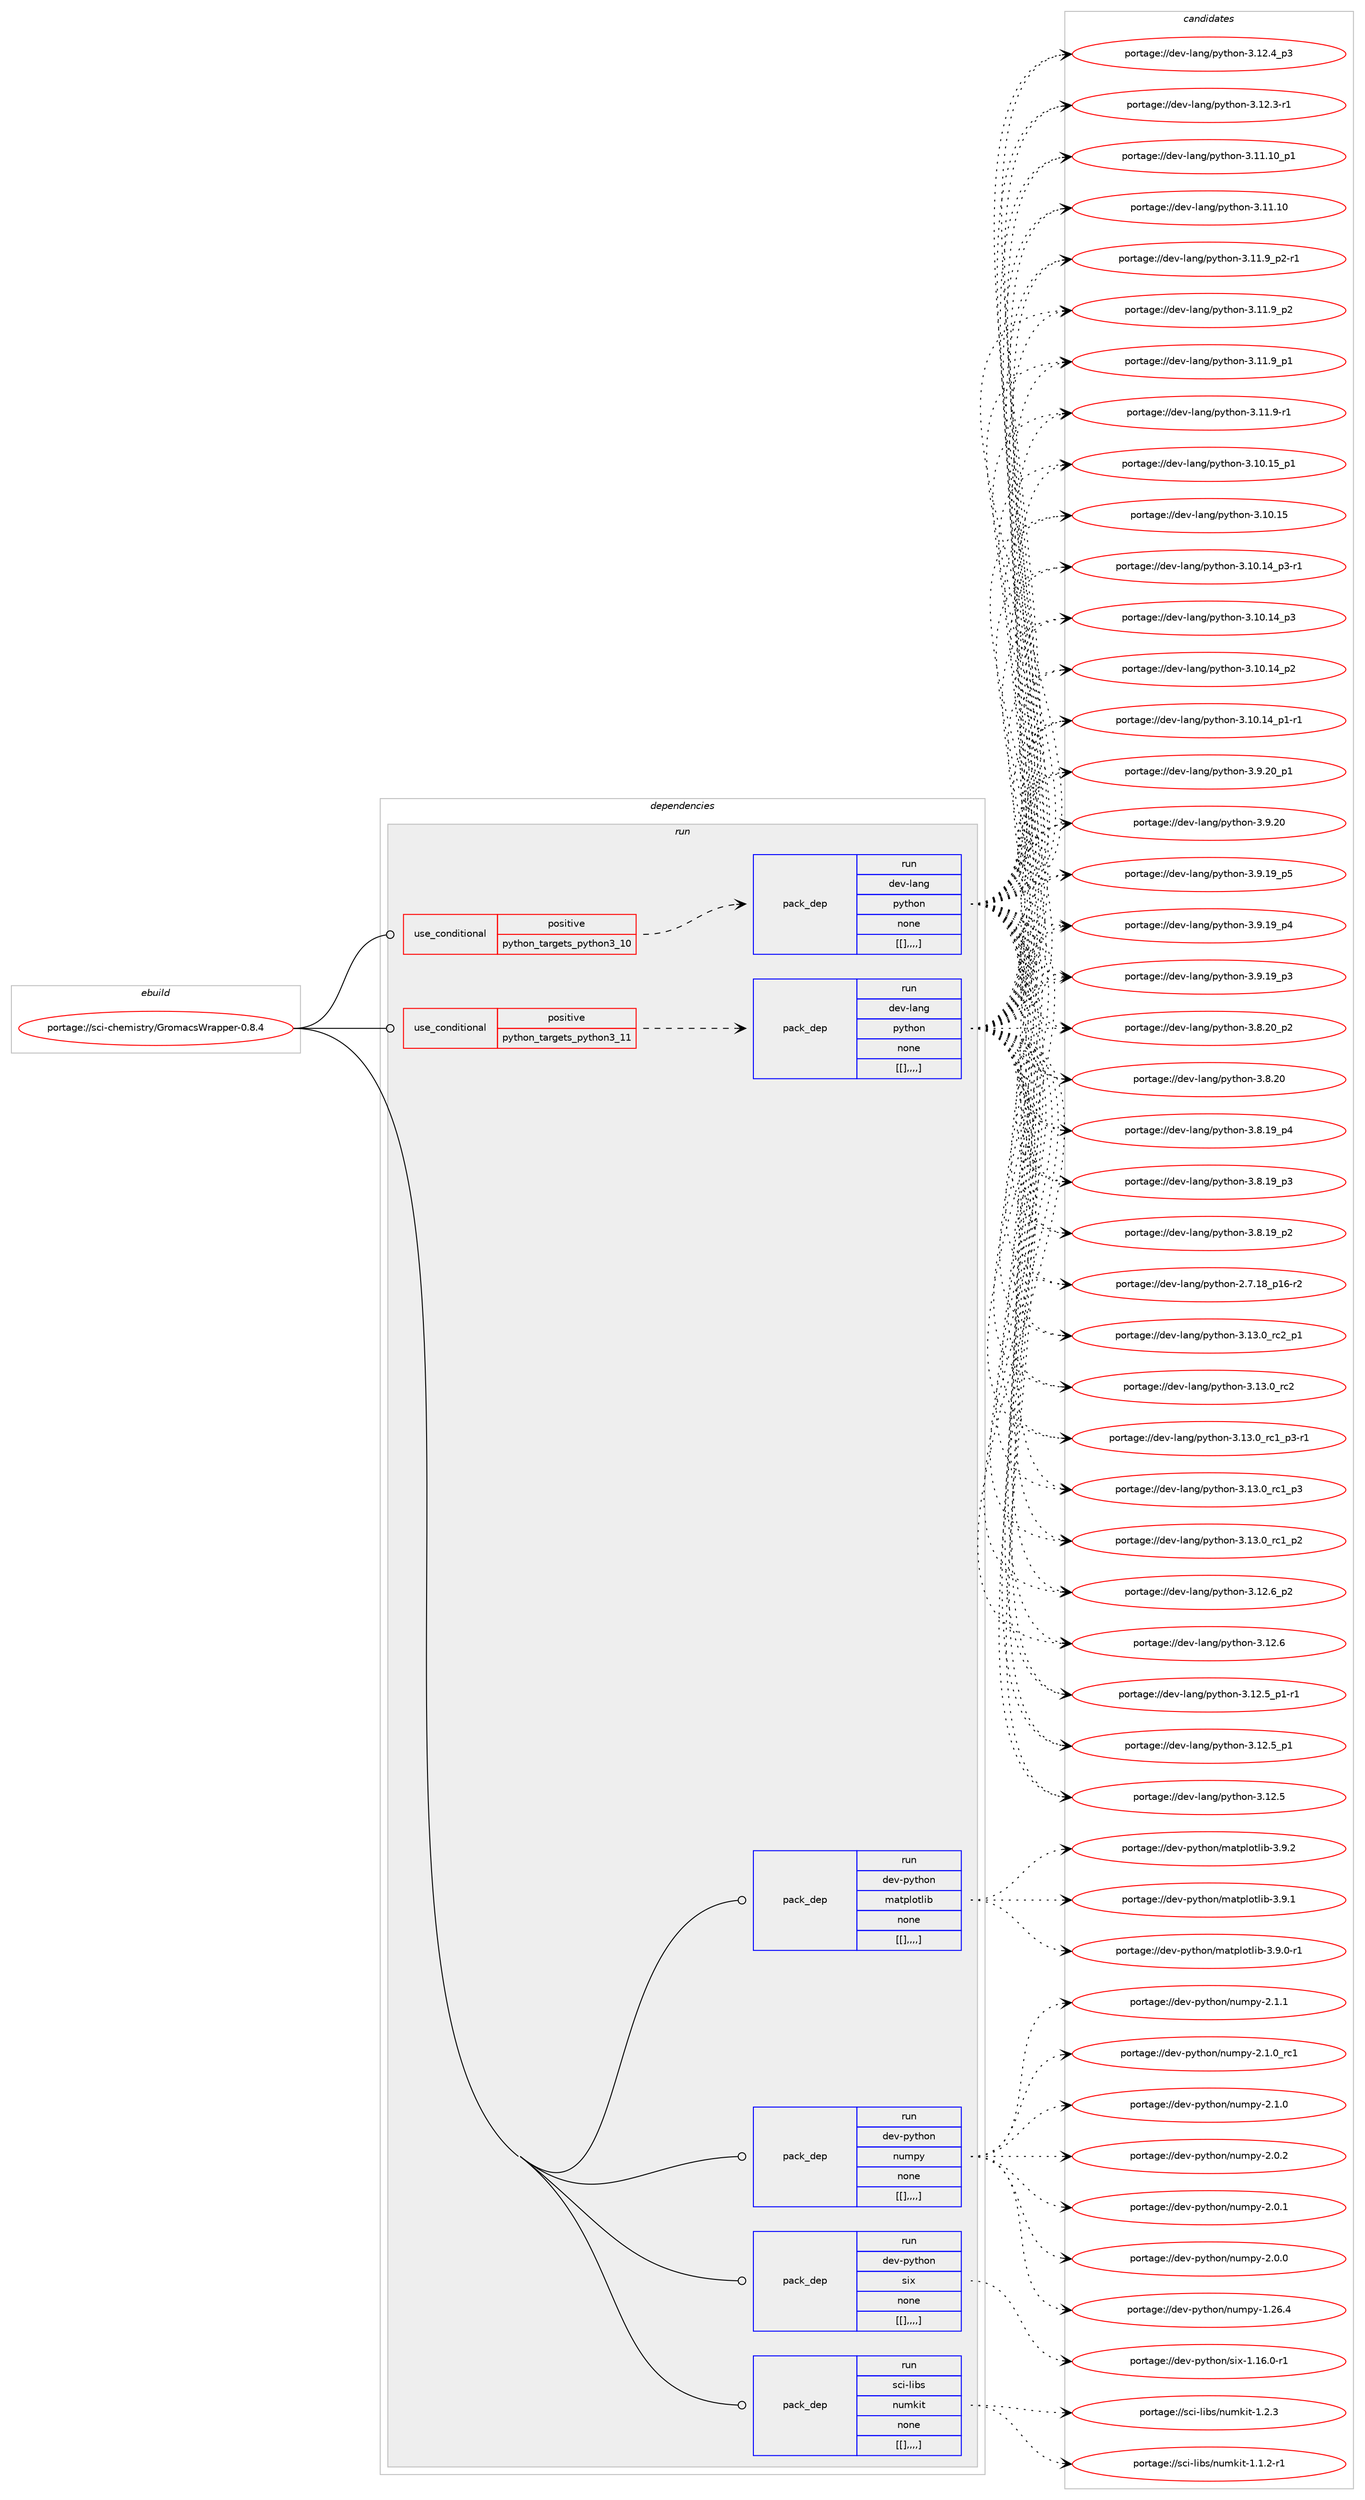 digraph prolog {

# *************
# Graph options
# *************

newrank=true;
concentrate=true;
compound=true;
graph [rankdir=LR,fontname=Helvetica,fontsize=10,ranksep=1.5];#, ranksep=2.5, nodesep=0.2];
edge  [arrowhead=vee];
node  [fontname=Helvetica,fontsize=10];

# **********
# The ebuild
# **********

subgraph cluster_leftcol {
color=gray;
label=<<i>ebuild</i>>;
id [label="portage://sci-chemistry/GromacsWrapper-0.8.4", color=red, width=4, href="../sci-chemistry/GromacsWrapper-0.8.4.svg"];
}

# ****************
# The dependencies
# ****************

subgraph cluster_midcol {
color=gray;
label=<<i>dependencies</i>>;
subgraph cluster_compile {
fillcolor="#eeeeee";
style=filled;
label=<<i>compile</i>>;
}
subgraph cluster_compileandrun {
fillcolor="#eeeeee";
style=filled;
label=<<i>compile and run</i>>;
}
subgraph cluster_run {
fillcolor="#eeeeee";
style=filled;
label=<<i>run</i>>;
subgraph cond107675 {
dependency403089 [label=<<TABLE BORDER="0" CELLBORDER="1" CELLSPACING="0" CELLPADDING="4"><TR><TD ROWSPAN="3" CELLPADDING="10">use_conditional</TD></TR><TR><TD>positive</TD></TR><TR><TD>python_targets_python3_10</TD></TR></TABLE>>, shape=none, color=red];
subgraph pack292568 {
dependency403090 [label=<<TABLE BORDER="0" CELLBORDER="1" CELLSPACING="0" CELLPADDING="4" WIDTH="220"><TR><TD ROWSPAN="6" CELLPADDING="30">pack_dep</TD></TR><TR><TD WIDTH="110">run</TD></TR><TR><TD>dev-lang</TD></TR><TR><TD>python</TD></TR><TR><TD>none</TD></TR><TR><TD>[[],,,,]</TD></TR></TABLE>>, shape=none, color=blue];
}
dependency403089:e -> dependency403090:w [weight=20,style="dashed",arrowhead="vee"];
}
id:e -> dependency403089:w [weight=20,style="solid",arrowhead="odot"];
subgraph cond107676 {
dependency403091 [label=<<TABLE BORDER="0" CELLBORDER="1" CELLSPACING="0" CELLPADDING="4"><TR><TD ROWSPAN="3" CELLPADDING="10">use_conditional</TD></TR><TR><TD>positive</TD></TR><TR><TD>python_targets_python3_11</TD></TR></TABLE>>, shape=none, color=red];
subgraph pack292569 {
dependency403092 [label=<<TABLE BORDER="0" CELLBORDER="1" CELLSPACING="0" CELLPADDING="4" WIDTH="220"><TR><TD ROWSPAN="6" CELLPADDING="30">pack_dep</TD></TR><TR><TD WIDTH="110">run</TD></TR><TR><TD>dev-lang</TD></TR><TR><TD>python</TD></TR><TR><TD>none</TD></TR><TR><TD>[[],,,,]</TD></TR></TABLE>>, shape=none, color=blue];
}
dependency403091:e -> dependency403092:w [weight=20,style="dashed",arrowhead="vee"];
}
id:e -> dependency403091:w [weight=20,style="solid",arrowhead="odot"];
subgraph pack292570 {
dependency403093 [label=<<TABLE BORDER="0" CELLBORDER="1" CELLSPACING="0" CELLPADDING="4" WIDTH="220"><TR><TD ROWSPAN="6" CELLPADDING="30">pack_dep</TD></TR><TR><TD WIDTH="110">run</TD></TR><TR><TD>dev-python</TD></TR><TR><TD>matplotlib</TD></TR><TR><TD>none</TD></TR><TR><TD>[[],,,,]</TD></TR></TABLE>>, shape=none, color=blue];
}
id:e -> dependency403093:w [weight=20,style="solid",arrowhead="odot"];
subgraph pack292571 {
dependency403094 [label=<<TABLE BORDER="0" CELLBORDER="1" CELLSPACING="0" CELLPADDING="4" WIDTH="220"><TR><TD ROWSPAN="6" CELLPADDING="30">pack_dep</TD></TR><TR><TD WIDTH="110">run</TD></TR><TR><TD>dev-python</TD></TR><TR><TD>numpy</TD></TR><TR><TD>none</TD></TR><TR><TD>[[],,,,]</TD></TR></TABLE>>, shape=none, color=blue];
}
id:e -> dependency403094:w [weight=20,style="solid",arrowhead="odot"];
subgraph pack292572 {
dependency403095 [label=<<TABLE BORDER="0" CELLBORDER="1" CELLSPACING="0" CELLPADDING="4" WIDTH="220"><TR><TD ROWSPAN="6" CELLPADDING="30">pack_dep</TD></TR><TR><TD WIDTH="110">run</TD></TR><TR><TD>dev-python</TD></TR><TR><TD>six</TD></TR><TR><TD>none</TD></TR><TR><TD>[[],,,,]</TD></TR></TABLE>>, shape=none, color=blue];
}
id:e -> dependency403095:w [weight=20,style="solid",arrowhead="odot"];
subgraph pack292573 {
dependency403096 [label=<<TABLE BORDER="0" CELLBORDER="1" CELLSPACING="0" CELLPADDING="4" WIDTH="220"><TR><TD ROWSPAN="6" CELLPADDING="30">pack_dep</TD></TR><TR><TD WIDTH="110">run</TD></TR><TR><TD>sci-libs</TD></TR><TR><TD>numkit</TD></TR><TR><TD>none</TD></TR><TR><TD>[[],,,,]</TD></TR></TABLE>>, shape=none, color=blue];
}
id:e -> dependency403096:w [weight=20,style="solid",arrowhead="odot"];
}
}

# **************
# The candidates
# **************

subgraph cluster_choices {
rank=same;
color=gray;
label=<<i>candidates</i>>;

subgraph choice292568 {
color=black;
nodesep=1;
choice100101118451089711010347112121116104111110455146495146489511499509511249 [label="portage://dev-lang/python-3.13.0_rc2_p1", color=red, width=4,href="../dev-lang/python-3.13.0_rc2_p1.svg"];
choice10010111845108971101034711212111610411111045514649514648951149950 [label="portage://dev-lang/python-3.13.0_rc2", color=red, width=4,href="../dev-lang/python-3.13.0_rc2.svg"];
choice1001011184510897110103471121211161041111104551464951464895114994995112514511449 [label="portage://dev-lang/python-3.13.0_rc1_p3-r1", color=red, width=4,href="../dev-lang/python-3.13.0_rc1_p3-r1.svg"];
choice100101118451089711010347112121116104111110455146495146489511499499511251 [label="portage://dev-lang/python-3.13.0_rc1_p3", color=red, width=4,href="../dev-lang/python-3.13.0_rc1_p3.svg"];
choice100101118451089711010347112121116104111110455146495146489511499499511250 [label="portage://dev-lang/python-3.13.0_rc1_p2", color=red, width=4,href="../dev-lang/python-3.13.0_rc1_p2.svg"];
choice100101118451089711010347112121116104111110455146495046549511250 [label="portage://dev-lang/python-3.12.6_p2", color=red, width=4,href="../dev-lang/python-3.12.6_p2.svg"];
choice10010111845108971101034711212111610411111045514649504654 [label="portage://dev-lang/python-3.12.6", color=red, width=4,href="../dev-lang/python-3.12.6.svg"];
choice1001011184510897110103471121211161041111104551464950465395112494511449 [label="portage://dev-lang/python-3.12.5_p1-r1", color=red, width=4,href="../dev-lang/python-3.12.5_p1-r1.svg"];
choice100101118451089711010347112121116104111110455146495046539511249 [label="portage://dev-lang/python-3.12.5_p1", color=red, width=4,href="../dev-lang/python-3.12.5_p1.svg"];
choice10010111845108971101034711212111610411111045514649504653 [label="portage://dev-lang/python-3.12.5", color=red, width=4,href="../dev-lang/python-3.12.5.svg"];
choice100101118451089711010347112121116104111110455146495046529511251 [label="portage://dev-lang/python-3.12.4_p3", color=red, width=4,href="../dev-lang/python-3.12.4_p3.svg"];
choice100101118451089711010347112121116104111110455146495046514511449 [label="portage://dev-lang/python-3.12.3-r1", color=red, width=4,href="../dev-lang/python-3.12.3-r1.svg"];
choice10010111845108971101034711212111610411111045514649494649489511249 [label="portage://dev-lang/python-3.11.10_p1", color=red, width=4,href="../dev-lang/python-3.11.10_p1.svg"];
choice1001011184510897110103471121211161041111104551464949464948 [label="portage://dev-lang/python-3.11.10", color=red, width=4,href="../dev-lang/python-3.11.10.svg"];
choice1001011184510897110103471121211161041111104551464949465795112504511449 [label="portage://dev-lang/python-3.11.9_p2-r1", color=red, width=4,href="../dev-lang/python-3.11.9_p2-r1.svg"];
choice100101118451089711010347112121116104111110455146494946579511250 [label="portage://dev-lang/python-3.11.9_p2", color=red, width=4,href="../dev-lang/python-3.11.9_p2.svg"];
choice100101118451089711010347112121116104111110455146494946579511249 [label="portage://dev-lang/python-3.11.9_p1", color=red, width=4,href="../dev-lang/python-3.11.9_p1.svg"];
choice100101118451089711010347112121116104111110455146494946574511449 [label="portage://dev-lang/python-3.11.9-r1", color=red, width=4,href="../dev-lang/python-3.11.9-r1.svg"];
choice10010111845108971101034711212111610411111045514649484649539511249 [label="portage://dev-lang/python-3.10.15_p1", color=red, width=4,href="../dev-lang/python-3.10.15_p1.svg"];
choice1001011184510897110103471121211161041111104551464948464953 [label="portage://dev-lang/python-3.10.15", color=red, width=4,href="../dev-lang/python-3.10.15.svg"];
choice100101118451089711010347112121116104111110455146494846495295112514511449 [label="portage://dev-lang/python-3.10.14_p3-r1", color=red, width=4,href="../dev-lang/python-3.10.14_p3-r1.svg"];
choice10010111845108971101034711212111610411111045514649484649529511251 [label="portage://dev-lang/python-3.10.14_p3", color=red, width=4,href="../dev-lang/python-3.10.14_p3.svg"];
choice10010111845108971101034711212111610411111045514649484649529511250 [label="portage://dev-lang/python-3.10.14_p2", color=red, width=4,href="../dev-lang/python-3.10.14_p2.svg"];
choice100101118451089711010347112121116104111110455146494846495295112494511449 [label="portage://dev-lang/python-3.10.14_p1-r1", color=red, width=4,href="../dev-lang/python-3.10.14_p1-r1.svg"];
choice100101118451089711010347112121116104111110455146574650489511249 [label="portage://dev-lang/python-3.9.20_p1", color=red, width=4,href="../dev-lang/python-3.9.20_p1.svg"];
choice10010111845108971101034711212111610411111045514657465048 [label="portage://dev-lang/python-3.9.20", color=red, width=4,href="../dev-lang/python-3.9.20.svg"];
choice100101118451089711010347112121116104111110455146574649579511253 [label="portage://dev-lang/python-3.9.19_p5", color=red, width=4,href="../dev-lang/python-3.9.19_p5.svg"];
choice100101118451089711010347112121116104111110455146574649579511252 [label="portage://dev-lang/python-3.9.19_p4", color=red, width=4,href="../dev-lang/python-3.9.19_p4.svg"];
choice100101118451089711010347112121116104111110455146574649579511251 [label="portage://dev-lang/python-3.9.19_p3", color=red, width=4,href="../dev-lang/python-3.9.19_p3.svg"];
choice100101118451089711010347112121116104111110455146564650489511250 [label="portage://dev-lang/python-3.8.20_p2", color=red, width=4,href="../dev-lang/python-3.8.20_p2.svg"];
choice10010111845108971101034711212111610411111045514656465048 [label="portage://dev-lang/python-3.8.20", color=red, width=4,href="../dev-lang/python-3.8.20.svg"];
choice100101118451089711010347112121116104111110455146564649579511252 [label="portage://dev-lang/python-3.8.19_p4", color=red, width=4,href="../dev-lang/python-3.8.19_p4.svg"];
choice100101118451089711010347112121116104111110455146564649579511251 [label="portage://dev-lang/python-3.8.19_p3", color=red, width=4,href="../dev-lang/python-3.8.19_p3.svg"];
choice100101118451089711010347112121116104111110455146564649579511250 [label="portage://dev-lang/python-3.8.19_p2", color=red, width=4,href="../dev-lang/python-3.8.19_p2.svg"];
choice100101118451089711010347112121116104111110455046554649569511249544511450 [label="portage://dev-lang/python-2.7.18_p16-r2", color=red, width=4,href="../dev-lang/python-2.7.18_p16-r2.svg"];
dependency403090:e -> choice100101118451089711010347112121116104111110455146495146489511499509511249:w [style=dotted,weight="100"];
dependency403090:e -> choice10010111845108971101034711212111610411111045514649514648951149950:w [style=dotted,weight="100"];
dependency403090:e -> choice1001011184510897110103471121211161041111104551464951464895114994995112514511449:w [style=dotted,weight="100"];
dependency403090:e -> choice100101118451089711010347112121116104111110455146495146489511499499511251:w [style=dotted,weight="100"];
dependency403090:e -> choice100101118451089711010347112121116104111110455146495146489511499499511250:w [style=dotted,weight="100"];
dependency403090:e -> choice100101118451089711010347112121116104111110455146495046549511250:w [style=dotted,weight="100"];
dependency403090:e -> choice10010111845108971101034711212111610411111045514649504654:w [style=dotted,weight="100"];
dependency403090:e -> choice1001011184510897110103471121211161041111104551464950465395112494511449:w [style=dotted,weight="100"];
dependency403090:e -> choice100101118451089711010347112121116104111110455146495046539511249:w [style=dotted,weight="100"];
dependency403090:e -> choice10010111845108971101034711212111610411111045514649504653:w [style=dotted,weight="100"];
dependency403090:e -> choice100101118451089711010347112121116104111110455146495046529511251:w [style=dotted,weight="100"];
dependency403090:e -> choice100101118451089711010347112121116104111110455146495046514511449:w [style=dotted,weight="100"];
dependency403090:e -> choice10010111845108971101034711212111610411111045514649494649489511249:w [style=dotted,weight="100"];
dependency403090:e -> choice1001011184510897110103471121211161041111104551464949464948:w [style=dotted,weight="100"];
dependency403090:e -> choice1001011184510897110103471121211161041111104551464949465795112504511449:w [style=dotted,weight="100"];
dependency403090:e -> choice100101118451089711010347112121116104111110455146494946579511250:w [style=dotted,weight="100"];
dependency403090:e -> choice100101118451089711010347112121116104111110455146494946579511249:w [style=dotted,weight="100"];
dependency403090:e -> choice100101118451089711010347112121116104111110455146494946574511449:w [style=dotted,weight="100"];
dependency403090:e -> choice10010111845108971101034711212111610411111045514649484649539511249:w [style=dotted,weight="100"];
dependency403090:e -> choice1001011184510897110103471121211161041111104551464948464953:w [style=dotted,weight="100"];
dependency403090:e -> choice100101118451089711010347112121116104111110455146494846495295112514511449:w [style=dotted,weight="100"];
dependency403090:e -> choice10010111845108971101034711212111610411111045514649484649529511251:w [style=dotted,weight="100"];
dependency403090:e -> choice10010111845108971101034711212111610411111045514649484649529511250:w [style=dotted,weight="100"];
dependency403090:e -> choice100101118451089711010347112121116104111110455146494846495295112494511449:w [style=dotted,weight="100"];
dependency403090:e -> choice100101118451089711010347112121116104111110455146574650489511249:w [style=dotted,weight="100"];
dependency403090:e -> choice10010111845108971101034711212111610411111045514657465048:w [style=dotted,weight="100"];
dependency403090:e -> choice100101118451089711010347112121116104111110455146574649579511253:w [style=dotted,weight="100"];
dependency403090:e -> choice100101118451089711010347112121116104111110455146574649579511252:w [style=dotted,weight="100"];
dependency403090:e -> choice100101118451089711010347112121116104111110455146574649579511251:w [style=dotted,weight="100"];
dependency403090:e -> choice100101118451089711010347112121116104111110455146564650489511250:w [style=dotted,weight="100"];
dependency403090:e -> choice10010111845108971101034711212111610411111045514656465048:w [style=dotted,weight="100"];
dependency403090:e -> choice100101118451089711010347112121116104111110455146564649579511252:w [style=dotted,weight="100"];
dependency403090:e -> choice100101118451089711010347112121116104111110455146564649579511251:w [style=dotted,weight="100"];
dependency403090:e -> choice100101118451089711010347112121116104111110455146564649579511250:w [style=dotted,weight="100"];
dependency403090:e -> choice100101118451089711010347112121116104111110455046554649569511249544511450:w [style=dotted,weight="100"];
}
subgraph choice292569 {
color=black;
nodesep=1;
choice100101118451089711010347112121116104111110455146495146489511499509511249 [label="portage://dev-lang/python-3.13.0_rc2_p1", color=red, width=4,href="../dev-lang/python-3.13.0_rc2_p1.svg"];
choice10010111845108971101034711212111610411111045514649514648951149950 [label="portage://dev-lang/python-3.13.0_rc2", color=red, width=4,href="../dev-lang/python-3.13.0_rc2.svg"];
choice1001011184510897110103471121211161041111104551464951464895114994995112514511449 [label="portage://dev-lang/python-3.13.0_rc1_p3-r1", color=red, width=4,href="../dev-lang/python-3.13.0_rc1_p3-r1.svg"];
choice100101118451089711010347112121116104111110455146495146489511499499511251 [label="portage://dev-lang/python-3.13.0_rc1_p3", color=red, width=4,href="../dev-lang/python-3.13.0_rc1_p3.svg"];
choice100101118451089711010347112121116104111110455146495146489511499499511250 [label="portage://dev-lang/python-3.13.0_rc1_p2", color=red, width=4,href="../dev-lang/python-3.13.0_rc1_p2.svg"];
choice100101118451089711010347112121116104111110455146495046549511250 [label="portage://dev-lang/python-3.12.6_p2", color=red, width=4,href="../dev-lang/python-3.12.6_p2.svg"];
choice10010111845108971101034711212111610411111045514649504654 [label="portage://dev-lang/python-3.12.6", color=red, width=4,href="../dev-lang/python-3.12.6.svg"];
choice1001011184510897110103471121211161041111104551464950465395112494511449 [label="portage://dev-lang/python-3.12.5_p1-r1", color=red, width=4,href="../dev-lang/python-3.12.5_p1-r1.svg"];
choice100101118451089711010347112121116104111110455146495046539511249 [label="portage://dev-lang/python-3.12.5_p1", color=red, width=4,href="../dev-lang/python-3.12.5_p1.svg"];
choice10010111845108971101034711212111610411111045514649504653 [label="portage://dev-lang/python-3.12.5", color=red, width=4,href="../dev-lang/python-3.12.5.svg"];
choice100101118451089711010347112121116104111110455146495046529511251 [label="portage://dev-lang/python-3.12.4_p3", color=red, width=4,href="../dev-lang/python-3.12.4_p3.svg"];
choice100101118451089711010347112121116104111110455146495046514511449 [label="portage://dev-lang/python-3.12.3-r1", color=red, width=4,href="../dev-lang/python-3.12.3-r1.svg"];
choice10010111845108971101034711212111610411111045514649494649489511249 [label="portage://dev-lang/python-3.11.10_p1", color=red, width=4,href="../dev-lang/python-3.11.10_p1.svg"];
choice1001011184510897110103471121211161041111104551464949464948 [label="portage://dev-lang/python-3.11.10", color=red, width=4,href="../dev-lang/python-3.11.10.svg"];
choice1001011184510897110103471121211161041111104551464949465795112504511449 [label="portage://dev-lang/python-3.11.9_p2-r1", color=red, width=4,href="../dev-lang/python-3.11.9_p2-r1.svg"];
choice100101118451089711010347112121116104111110455146494946579511250 [label="portage://dev-lang/python-3.11.9_p2", color=red, width=4,href="../dev-lang/python-3.11.9_p2.svg"];
choice100101118451089711010347112121116104111110455146494946579511249 [label="portage://dev-lang/python-3.11.9_p1", color=red, width=4,href="../dev-lang/python-3.11.9_p1.svg"];
choice100101118451089711010347112121116104111110455146494946574511449 [label="portage://dev-lang/python-3.11.9-r1", color=red, width=4,href="../dev-lang/python-3.11.9-r1.svg"];
choice10010111845108971101034711212111610411111045514649484649539511249 [label="portage://dev-lang/python-3.10.15_p1", color=red, width=4,href="../dev-lang/python-3.10.15_p1.svg"];
choice1001011184510897110103471121211161041111104551464948464953 [label="portage://dev-lang/python-3.10.15", color=red, width=4,href="../dev-lang/python-3.10.15.svg"];
choice100101118451089711010347112121116104111110455146494846495295112514511449 [label="portage://dev-lang/python-3.10.14_p3-r1", color=red, width=4,href="../dev-lang/python-3.10.14_p3-r1.svg"];
choice10010111845108971101034711212111610411111045514649484649529511251 [label="portage://dev-lang/python-3.10.14_p3", color=red, width=4,href="../dev-lang/python-3.10.14_p3.svg"];
choice10010111845108971101034711212111610411111045514649484649529511250 [label="portage://dev-lang/python-3.10.14_p2", color=red, width=4,href="../dev-lang/python-3.10.14_p2.svg"];
choice100101118451089711010347112121116104111110455146494846495295112494511449 [label="portage://dev-lang/python-3.10.14_p1-r1", color=red, width=4,href="../dev-lang/python-3.10.14_p1-r1.svg"];
choice100101118451089711010347112121116104111110455146574650489511249 [label="portage://dev-lang/python-3.9.20_p1", color=red, width=4,href="../dev-lang/python-3.9.20_p1.svg"];
choice10010111845108971101034711212111610411111045514657465048 [label="portage://dev-lang/python-3.9.20", color=red, width=4,href="../dev-lang/python-3.9.20.svg"];
choice100101118451089711010347112121116104111110455146574649579511253 [label="portage://dev-lang/python-3.9.19_p5", color=red, width=4,href="../dev-lang/python-3.9.19_p5.svg"];
choice100101118451089711010347112121116104111110455146574649579511252 [label="portage://dev-lang/python-3.9.19_p4", color=red, width=4,href="../dev-lang/python-3.9.19_p4.svg"];
choice100101118451089711010347112121116104111110455146574649579511251 [label="portage://dev-lang/python-3.9.19_p3", color=red, width=4,href="../dev-lang/python-3.9.19_p3.svg"];
choice100101118451089711010347112121116104111110455146564650489511250 [label="portage://dev-lang/python-3.8.20_p2", color=red, width=4,href="../dev-lang/python-3.8.20_p2.svg"];
choice10010111845108971101034711212111610411111045514656465048 [label="portage://dev-lang/python-3.8.20", color=red, width=4,href="../dev-lang/python-3.8.20.svg"];
choice100101118451089711010347112121116104111110455146564649579511252 [label="portage://dev-lang/python-3.8.19_p4", color=red, width=4,href="../dev-lang/python-3.8.19_p4.svg"];
choice100101118451089711010347112121116104111110455146564649579511251 [label="portage://dev-lang/python-3.8.19_p3", color=red, width=4,href="../dev-lang/python-3.8.19_p3.svg"];
choice100101118451089711010347112121116104111110455146564649579511250 [label="portage://dev-lang/python-3.8.19_p2", color=red, width=4,href="../dev-lang/python-3.8.19_p2.svg"];
choice100101118451089711010347112121116104111110455046554649569511249544511450 [label="portage://dev-lang/python-2.7.18_p16-r2", color=red, width=4,href="../dev-lang/python-2.7.18_p16-r2.svg"];
dependency403092:e -> choice100101118451089711010347112121116104111110455146495146489511499509511249:w [style=dotted,weight="100"];
dependency403092:e -> choice10010111845108971101034711212111610411111045514649514648951149950:w [style=dotted,weight="100"];
dependency403092:e -> choice1001011184510897110103471121211161041111104551464951464895114994995112514511449:w [style=dotted,weight="100"];
dependency403092:e -> choice100101118451089711010347112121116104111110455146495146489511499499511251:w [style=dotted,weight="100"];
dependency403092:e -> choice100101118451089711010347112121116104111110455146495146489511499499511250:w [style=dotted,weight="100"];
dependency403092:e -> choice100101118451089711010347112121116104111110455146495046549511250:w [style=dotted,weight="100"];
dependency403092:e -> choice10010111845108971101034711212111610411111045514649504654:w [style=dotted,weight="100"];
dependency403092:e -> choice1001011184510897110103471121211161041111104551464950465395112494511449:w [style=dotted,weight="100"];
dependency403092:e -> choice100101118451089711010347112121116104111110455146495046539511249:w [style=dotted,weight="100"];
dependency403092:e -> choice10010111845108971101034711212111610411111045514649504653:w [style=dotted,weight="100"];
dependency403092:e -> choice100101118451089711010347112121116104111110455146495046529511251:w [style=dotted,weight="100"];
dependency403092:e -> choice100101118451089711010347112121116104111110455146495046514511449:w [style=dotted,weight="100"];
dependency403092:e -> choice10010111845108971101034711212111610411111045514649494649489511249:w [style=dotted,weight="100"];
dependency403092:e -> choice1001011184510897110103471121211161041111104551464949464948:w [style=dotted,weight="100"];
dependency403092:e -> choice1001011184510897110103471121211161041111104551464949465795112504511449:w [style=dotted,weight="100"];
dependency403092:e -> choice100101118451089711010347112121116104111110455146494946579511250:w [style=dotted,weight="100"];
dependency403092:e -> choice100101118451089711010347112121116104111110455146494946579511249:w [style=dotted,weight="100"];
dependency403092:e -> choice100101118451089711010347112121116104111110455146494946574511449:w [style=dotted,weight="100"];
dependency403092:e -> choice10010111845108971101034711212111610411111045514649484649539511249:w [style=dotted,weight="100"];
dependency403092:e -> choice1001011184510897110103471121211161041111104551464948464953:w [style=dotted,weight="100"];
dependency403092:e -> choice100101118451089711010347112121116104111110455146494846495295112514511449:w [style=dotted,weight="100"];
dependency403092:e -> choice10010111845108971101034711212111610411111045514649484649529511251:w [style=dotted,weight="100"];
dependency403092:e -> choice10010111845108971101034711212111610411111045514649484649529511250:w [style=dotted,weight="100"];
dependency403092:e -> choice100101118451089711010347112121116104111110455146494846495295112494511449:w [style=dotted,weight="100"];
dependency403092:e -> choice100101118451089711010347112121116104111110455146574650489511249:w [style=dotted,weight="100"];
dependency403092:e -> choice10010111845108971101034711212111610411111045514657465048:w [style=dotted,weight="100"];
dependency403092:e -> choice100101118451089711010347112121116104111110455146574649579511253:w [style=dotted,weight="100"];
dependency403092:e -> choice100101118451089711010347112121116104111110455146574649579511252:w [style=dotted,weight="100"];
dependency403092:e -> choice100101118451089711010347112121116104111110455146574649579511251:w [style=dotted,weight="100"];
dependency403092:e -> choice100101118451089711010347112121116104111110455146564650489511250:w [style=dotted,weight="100"];
dependency403092:e -> choice10010111845108971101034711212111610411111045514656465048:w [style=dotted,weight="100"];
dependency403092:e -> choice100101118451089711010347112121116104111110455146564649579511252:w [style=dotted,weight="100"];
dependency403092:e -> choice100101118451089711010347112121116104111110455146564649579511251:w [style=dotted,weight="100"];
dependency403092:e -> choice100101118451089711010347112121116104111110455146564649579511250:w [style=dotted,weight="100"];
dependency403092:e -> choice100101118451089711010347112121116104111110455046554649569511249544511450:w [style=dotted,weight="100"];
}
subgraph choice292570 {
color=black;
nodesep=1;
choice10010111845112121116104111110471099711611210811111610810598455146574650 [label="portage://dev-python/matplotlib-3.9.2", color=red, width=4,href="../dev-python/matplotlib-3.9.2.svg"];
choice10010111845112121116104111110471099711611210811111610810598455146574649 [label="portage://dev-python/matplotlib-3.9.1", color=red, width=4,href="../dev-python/matplotlib-3.9.1.svg"];
choice100101118451121211161041111104710997116112108111116108105984551465746484511449 [label="portage://dev-python/matplotlib-3.9.0-r1", color=red, width=4,href="../dev-python/matplotlib-3.9.0-r1.svg"];
dependency403093:e -> choice10010111845112121116104111110471099711611210811111610810598455146574650:w [style=dotted,weight="100"];
dependency403093:e -> choice10010111845112121116104111110471099711611210811111610810598455146574649:w [style=dotted,weight="100"];
dependency403093:e -> choice100101118451121211161041111104710997116112108111116108105984551465746484511449:w [style=dotted,weight="100"];
}
subgraph choice292571 {
color=black;
nodesep=1;
choice1001011184511212111610411111047110117109112121455046494649 [label="portage://dev-python/numpy-2.1.1", color=red, width=4,href="../dev-python/numpy-2.1.1.svg"];
choice1001011184511212111610411111047110117109112121455046494648951149949 [label="portage://dev-python/numpy-2.1.0_rc1", color=red, width=4,href="../dev-python/numpy-2.1.0_rc1.svg"];
choice1001011184511212111610411111047110117109112121455046494648 [label="portage://dev-python/numpy-2.1.0", color=red, width=4,href="../dev-python/numpy-2.1.0.svg"];
choice1001011184511212111610411111047110117109112121455046484650 [label="portage://dev-python/numpy-2.0.2", color=red, width=4,href="../dev-python/numpy-2.0.2.svg"];
choice1001011184511212111610411111047110117109112121455046484649 [label="portage://dev-python/numpy-2.0.1", color=red, width=4,href="../dev-python/numpy-2.0.1.svg"];
choice1001011184511212111610411111047110117109112121455046484648 [label="portage://dev-python/numpy-2.0.0", color=red, width=4,href="../dev-python/numpy-2.0.0.svg"];
choice100101118451121211161041111104711011710911212145494650544652 [label="portage://dev-python/numpy-1.26.4", color=red, width=4,href="../dev-python/numpy-1.26.4.svg"];
dependency403094:e -> choice1001011184511212111610411111047110117109112121455046494649:w [style=dotted,weight="100"];
dependency403094:e -> choice1001011184511212111610411111047110117109112121455046494648951149949:w [style=dotted,weight="100"];
dependency403094:e -> choice1001011184511212111610411111047110117109112121455046494648:w [style=dotted,weight="100"];
dependency403094:e -> choice1001011184511212111610411111047110117109112121455046484650:w [style=dotted,weight="100"];
dependency403094:e -> choice1001011184511212111610411111047110117109112121455046484649:w [style=dotted,weight="100"];
dependency403094:e -> choice1001011184511212111610411111047110117109112121455046484648:w [style=dotted,weight="100"];
dependency403094:e -> choice100101118451121211161041111104711011710911212145494650544652:w [style=dotted,weight="100"];
}
subgraph choice292572 {
color=black;
nodesep=1;
choice1001011184511212111610411111047115105120454946495446484511449 [label="portage://dev-python/six-1.16.0-r1", color=red, width=4,href="../dev-python/six-1.16.0-r1.svg"];
dependency403095:e -> choice1001011184511212111610411111047115105120454946495446484511449:w [style=dotted,weight="100"];
}
subgraph choice292573 {
color=black;
nodesep=1;
choice11599105451081059811547110117109107105116454946504651 [label="portage://sci-libs/numkit-1.2.3", color=red, width=4,href="../sci-libs/numkit-1.2.3.svg"];
choice115991054510810598115471101171091071051164549464946504511449 [label="portage://sci-libs/numkit-1.1.2-r1", color=red, width=4,href="../sci-libs/numkit-1.1.2-r1.svg"];
dependency403096:e -> choice11599105451081059811547110117109107105116454946504651:w [style=dotted,weight="100"];
dependency403096:e -> choice115991054510810598115471101171091071051164549464946504511449:w [style=dotted,weight="100"];
}
}

}
